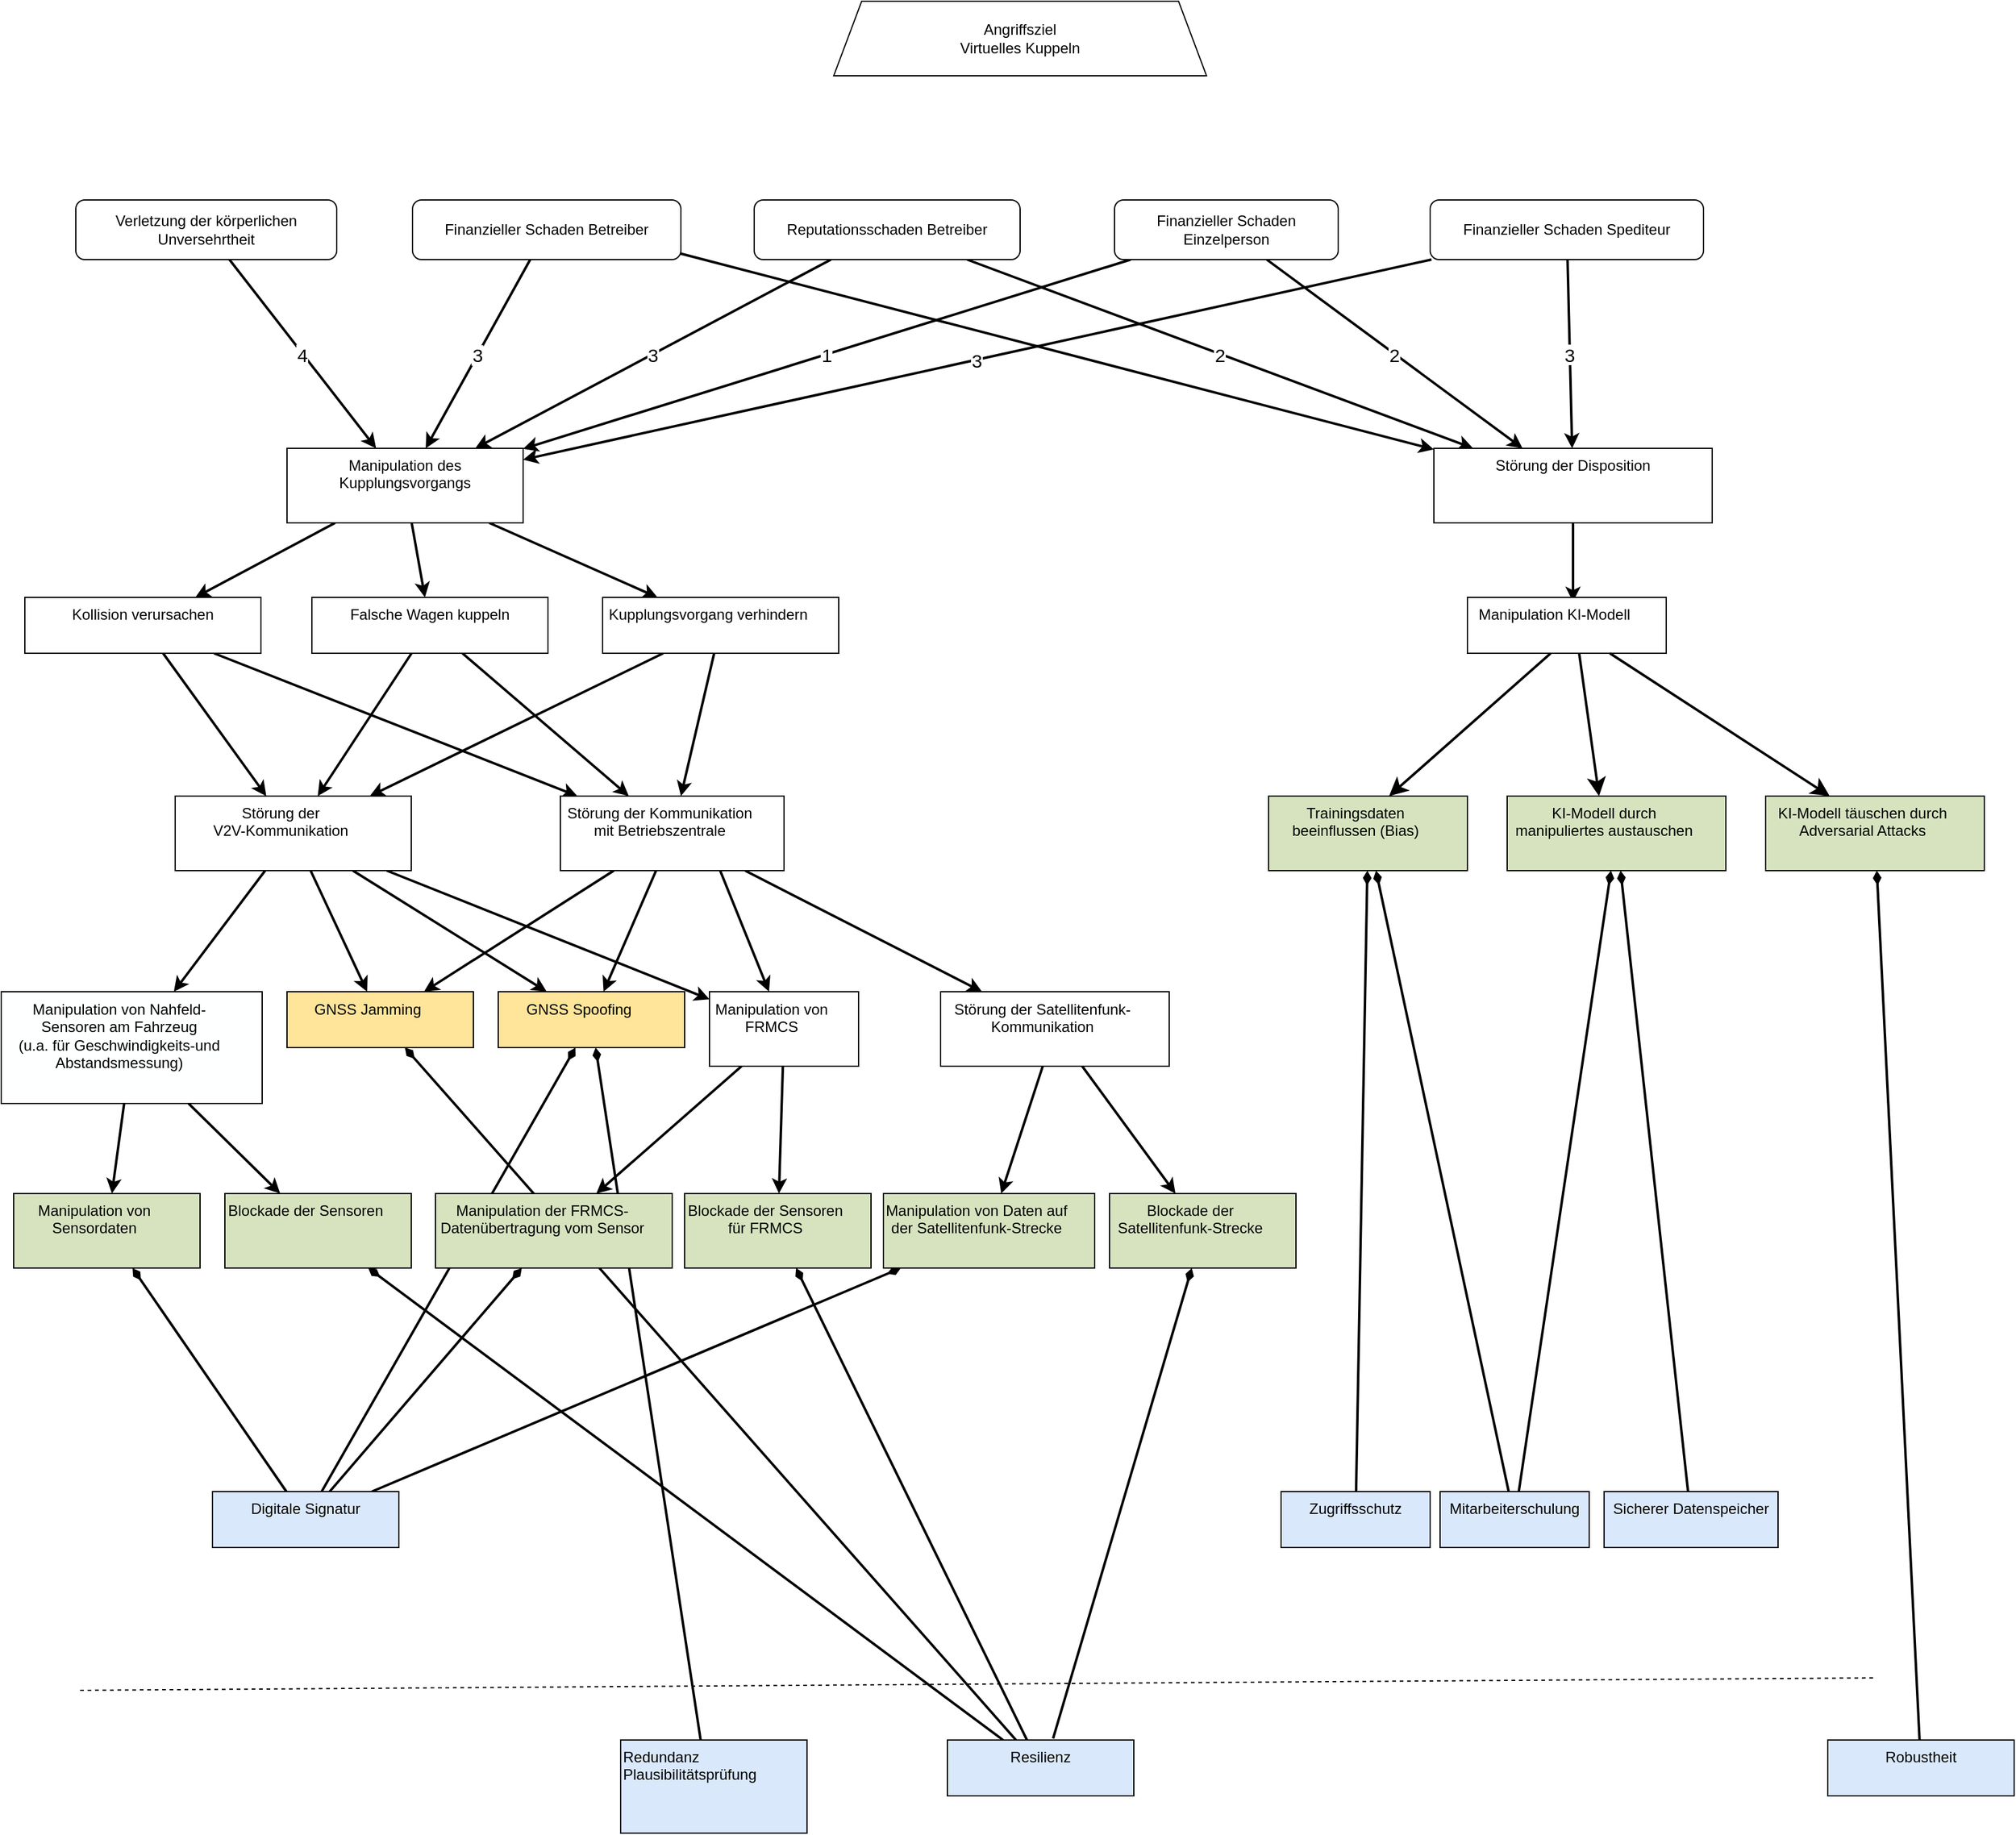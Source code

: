 <mxfile compressed="false" version="19.0.2" type="device">
  <diagram id="3JYoGdtrrTr_k_rTBy8f" name="Seite-1">
    <mxGraphModel dx="534" dy="1503" grid="1" gridSize="10" guides="1" tooltips="1" connect="1" arrows="1" fold="1" page="1" pageScale="1" pageWidth="827" pageHeight="1169" math="0" shadow="0">
      <root>
        <object tooltip="" id="0">
          <ag_global_attributes>
            <ag_global_attribute name="Resources" value="" iconName="hammer" min="0" max="5" />
            <ag_global_attribute name="Knowledge" value="" iconName="lightbulb" min="0" max="5" />
            <ag_global_attribute name="Location" value="" iconName="map_pin_ellipse" min="0" max="1" />
            <ag_global_attribute name="Impact" value="" iconName="flame" min="0" max="5" />
          </ag_global_attributes>
          <ag_attributes />
          <ag_computed_attributes />
          <ag_aggregation_functions>
            <ag_aggregation_function name="default" id="6b1d22791hih8" default="activity_w;link" fn="function (collection) { &#xa;    var result = null; &#xa;    if (collection.childAttributes.length == 1) { &#xa;        result = collection.childAttributes[0].attributes;&#xa;        result._marking = collection.childAttributes[0].id;&#xa;    } else { &#xa;        var candidates = []; &#xa;        var worstValue = 0; &#xa;        collection.childAttributes.forEach(function(child) { &#xa;            var value = parseInt(child.computedAttribute); &#xa;            if (value &gt; worstValue) { &#xa;                worstValue = value; &#xa;                candidates = []; &#xa;                candidates.push(child); &#xa;            } else if (value == worstValue) { &#xa;                candidates.push(child); &#xa;            } &#xa;        }); &#xa;        var tiebreaker = function(candidates, name, max) { &#xa;            var min_value = max; &#xa;            candidates.forEach(function(node) { &#xa;                min_value = Math.min(min_value, node.attributes[name]); &#xa;            }); &#xa;            result = []; &#xa;            candidates.forEach(function(node) { &#xa;                if (node.attributes[name] == min_value) { &#xa;                    result.push(node); &#xa;                } &#xa;            }); &#xa;            return result; &#xa;        }; &#xa;        if (candidates.length &gt; 1) { &#xa;            candidates = tiebreaker(candidates, &quot;Resources&quot;, collection.globalAttributes[&quot;Resources&quot;].max); &#xa;            if (candidates.length &gt; 1) { &#xa;                candidates = tiebreaker(candidates, &quot;Knowledge&quot;, collection.globalAttributes[&quot;Knowledge&quot;].max); &#xa;            } &#xa;        } &#xa;        result = candidates[0].attributes;&#xa;        result._marking = candidates[0].id;&#xa;    } &#xa;    return result; &#xa;}" />
            <ag_aggregation_function name="AND" id="gf0d4f199018" default="and" fn="function (collection) { &#xa;    var result = {}; &#xa;    var ids = [];&#xa;    collection.childAttributes.forEach(function(child) { &#xa;    for (var attribute in child.attributes) { &#xa;            if (attribute in result) { &#xa;                result[attribute] += parseInt(child.attributes[attribute]); &#xa;            } else { &#xa;                result[attribute] = parseInt(child.attributes[attribute]); &#xa;            } &#xa;        }&#xa;        ids.push(child.id);&#xa;    }); &#xa;    for (var attribute in result) { &#xa;        if (attribute in collection.globalAttributes) { &#xa;            result[attribute] = Math.min(collection.globalAttributes[attribute].max, result[attribute]); &#xa;        } &#xa;    }&#xa;    result._marking = ids.join(&quot;;&quot;);&#xa;    return result; &#xa;}" />
            <ag_aggregation_function name="Security Control" id="73f575i0ghij5" default="activity_g;activity_y" fn="function (collection) { &#xa;    var result = {}; &#xa;    for (var attribute in collection.localAttributes) { &#xa;        result[attribute] = parseInt(collection.localAttributes[attribute]); &#xa;    } &#xa;    collection.childAttributes.forEach(function(child) { &#xa;        for (var attribute in child.attributes) { &#xa;            if (attribute in collection.globalAttributes) { &#xa;                if (attribute in result) { &#xa;                    result[attribute] += parseInt(child.attributes[attribute]); &#xa;                } &#xa;            } &#xa;        } &#xa;    }); &#xa;    for (var attribute in result) { &#xa;        if (attribute in collection.globalAttributes) { &#xa;            result[attribute] = Math.min(collection.globalAttributes[attribute].max, result[attribute]); &#xa;        } &#xa;    } &#xa;    return result; &#xa;}" />
            <ag_aggregation_function name="Risk" id="egf49jfgj408" default="consequence" fn="function (collection) {  &#xa;    var maxRisk = &quot;L&quot;; &#xa;    var matrix = [ &#xa;        [&quot;L&quot;, &quot;L&quot;, &quot;L&quot;, &quot;L&quot;, &quot;L&quot;], &#xa;        [&quot;L&quot;, &quot;L&quot;, &quot;M&quot;, &quot;M&quot;, &quot;M&quot;], &#xa;        [&quot;L&quot;, &quot;M&quot;, &quot;M&quot;, &quot;S&quot;, &quot;S&quot;], &#xa;        [&quot;L&quot;, &quot;M&quot;, &quot;S&quot;, &quot;V&quot;, &quot;V&quot;], &#xa;        [&quot;L&quot;, &quot;M&quot;, &quot;S&quot;, &quot;V&quot;, &quot;V&quot;], &#xa;    ];&#xa;    var updatedImpacts = [];&#xa;    var ids = [];&#xa; &#xa;    var compareRisk = function(risk1, risk2) { &#xa;        /*&#xa;        * Returns:&#xa;        *  - Null: if one of the parameters is not a character representing a risk&#xa;        *  - Negativ integer: if risk1 &lt; risk2&#xa;        *  - Zero: if risks are equal&#xa;        *  - Positive integer: if risk1 &gt; risk2&#xa;        */&#xa;        var values = [&quot;L&quot;, &quot;M&quot;, &quot;S&quot;, &quot;V&quot;]; &#xa;        var index_risk1 = values.indexOf(risk1); &#xa;        var index_risk2 = values.indexOf(risk2); &#xa; &#xa;        if (index_risk1 == -1 || index_risk2 == -1) { &#xa;            return null; &#xa;        } &#xa;        return index_risk1 - index_risk2; &#xa; &#xa;    } &#xa;     &#xa;    collection.childAttributes.forEach(function(child) {  &#xa;        var impact = 1;  &#xa;        if (child.edgeWeight !== null) {  &#xa;            impact = parseInt(child.edgeWeight);  &#xa;        }&#xa;        var _impact = parseInt(child.attributes._impact) || 0;&#xa;        impact = Math.max(impact - _impact, 1);&#xa;        updatedImpacts.push(child.id + &#39;:&#39; + impact);&#xa;        var af = parseInt(child.computedAttribute) || parseInt(child.attributes._af);&#xa;        risk = matrix[af - 1][impact - 1];&#xa;        result = compareRisk(risk, maxRisk);&#xa;        if (result &gt; 0) { &#xa;            maxRisk = risk;&#xa;            ids = [child.id];&#xa;        } else if (result == 0){&#xa;            ids.push(child.id);&#xa;        }&#xa;    });  &#xa;  &#xa;    var result = {&#39;_risk&#39;: maxRisk, &quot;_marking&quot;: ids.join(&quot;;&quot;)};&#xa;    if (updatedImpacts.length &gt; 0) {&#xa;        result._weight = updatedImpacts.join(&#39;;&#39;);&#xa;    }&#xa;    return result;&#xa;}" />
            <ag_aggregation_function name="Impact" id="397423adceb0f" default="" fn="function(collection) {&#xa;    var impact = 0;&#xa;    var result = {}&#xa;    &#xa;    collection.childAttributes.forEach(function(child) {&#xa;        if (&quot;Impact&quot; in child.attributes) {&#xa;            impact += parseInt(child.attributes[&quot;Impact&quot;]);&#xa;        } else if (&quot;Resources&quot; in child.attributes &amp;&amp; &quot;Knowledge&quot; in child.attributes &amp;&amp; &quot;Location&quot; in child.attributes) {&#xa;            result._af = child.computedAttribute&#xa;            result._marking = child.id;&#xa;        }&#xa;    });&#xa;    result._impact = Math.min(impact, collection.globalAttributes[&quot;Impact&quot;].max);&#xa;    &#xa;    return result;&#xa;}" />
          </ag_aggregation_functions>
          <ag_computed_attributes_functions>
            <ag_computed_attributes_function name="default" id="dbg60ff69g9a" default="activity_w;activity_g;activity_y" fn="function (collection) { &#xa;    var colorMatrix = {&#xa;        5: {&quot;fillColor&quot;: &quot;#cc0000&quot;, &quot;fontColor&quot;: &quot;#ffffff&quot;},&#xa;        4: {&quot;fillColor&quot;: &quot;#ff4000&quot;, &quot;fontColor&quot;: &quot;#ffffff&quot;},&#xa;        3: {&quot;fillColor&quot;: &quot;#ffdd00&quot;, &quot;fontColor&quot;: &quot;#000000&quot;},&#xa;        2: {&quot;fillColor&quot;: &quot;#d4ff00&quot;, &quot;fontColor&quot;: &quot;#000000&quot;},&#xa;        1: {&quot;fillColor&quot;: &quot;#40ff00&quot;, &quot;fontColor&quot;: &quot;#000000&quot;}&#xa;    }&#xa;    var matrix = [ &#xa;        [5, 5, 4, 3, 2], &#xa;        [5, 4, 4, 3, 2], &#xa;        [5, 4, 4, 3, 2], &#xa;        [4, 3, 3, 2, 1], &#xa;        [3, 2, 2, 1, 1], &#xa;    ];&#xa;    var result = {};&#xa;    &#xa;    if (&quot;Knowledge&quot; in collection.cellAttributes &amp;&amp; &quot;Resources&quot; in collection.cellAttributes) {&#xa;        var knowledgeIndex = parseInt(collection.cellAttributes[&quot;Knowledge&quot;]) - 1; &#xa;        var resourcesIndex = parseInt(collection.cellAttributes[&quot;Resources&quot;]) - 1;&#xa;        &#xa;        var value = Math.min(5, &#xa;            Math.max(collection.globalAttributes[&quot;Location&quot;].max, &#xa;                Math.max( matrix[knowledgeIndex][resourcesIndex] - parseInt(collection.cellAttributes[&quot;Location&quot;])) &#xa;            ));&#xa;        result = colorMatrix[value] || result;&#xa;        result[&quot;value&quot;] = value;&#xa;    }&#xa;    &#xa;    return result;&#xa;}" />
            <ag_computed_attributes_function name="Risk" id="6c831697g9i0a" default="" fn="function(collection){&#xa;    var riskMatrix = {&#xa;        &quot;V&quot;: {&quot;fillColor&quot;: &quot;#cc0000&quot;, &quot;fontColor&quot;: &quot;#ffffff&quot;},&#xa;        &quot;S&quot;: {&quot;fillColor&quot;: &quot;#ff4000&quot;, &quot;fontColor&quot;: &quot;#ffffff&quot;},&#xa;        &quot;M&quot;: {&quot;fillColor&quot;: &quot;#ffdd00&quot;, &quot;fontColor&quot;: &quot;#000000&quot;},&#xa;        &quot;L&quot;: {&quot;fillColor&quot;: &quot;#40ff00&quot;, &quot;fontColor&quot;: &quot;#000000&quot;},&#xa;    };&#xa;    var result = {};&#xa;    &#xa;    if (&quot;_risk&quot; in collection.cellAttributes) {&#xa;        var risk = collection.cellAttributes[&quot;_risk&quot;];&#xa;        result = riskMatrix[risk] || result;&#xa;        result[&quot;value&quot;] = risk;&#xa;    }&#xa;    &#xa;    return result; &#xa;}" />
          </ag_computed_attributes_functions>
          <mxCell />
        </object>
        <object id="1">
          <ag_attributes />
          <ag_computed_attributes />
          <mxCell parent="0" />
        </object>
        <object label="4" id="gelsJy1FC7jT9V0dLvln-7">
          <ag_attributes />
          <ag_computed_attributes />
          <mxCell style="edgeStyle=none;rounded=0;orthogonalLoop=1;jettySize=auto;strokeWidth=2;fontSize=15;strokeColor=#000000;" parent="1" source="OAmn44D_aTPMQiEo6VfF-5" target="hdt4IQsXS3oJ78gfDTbH-4" edge="1">
            <mxGeometry relative="1" as="geometry" />
          </mxCell>
        </object>
        <object label="Verletzung der körperlichen Unversehrtheit" id="OAmn44D_aTPMQiEo6VfF-5">
          <ag_attributes _risk="L" _marking="hdt4IQsXS3oJ78gfDTbH-4" _weight="hdt4IQsXS3oJ78gfDTbH-4:4" />
          <ag_computed_attributes fillColor="#40ff00" fontColor="#000000" value="L" />
          <ag_computed_attributes_function_reference ag_computed_attributes_function_reference="6c831697g9i0a" />
          <ag_aggregation_function_reference ag_aggregation_function_reference="egf49jfgj408" />
          <mxCell style="verticalAlign=middle;align=center;fillColor=#FFFFFF;gradientColor=none;labelBackgroundColor=none;rounded=1;whiteSpace=wrap;shape=attackgraphs.node;" parent="1" vertex="1">
            <mxGeometry x="1720" y="200" width="210" height="48" as="geometry" />
          </mxCell>
        </object>
        <object id="hdt4IQsXS3oJ78gfDTbH-2">
          <ag_attributes />
          <ag_computed_attributes />
          <mxCell style="edgeStyle=none;rounded=0;orthogonalLoop=1;jettySize=auto;exitX=0.978;exitY=0.875;exitDx=0;exitDy=0;exitPerimeter=0;strokeWidth=2;fontSize=15;strokeColor=#000000;" parent="1" source="xDQsxE1bBDC2iOrJ7-Tl-1" target="xDQsxE1bBDC2iOrJ7-Tl-8" edge="1">
            <mxGeometry relative="1" as="geometry" />
          </mxCell>
        </object>
        <object label="3" id="gelsJy1FC7jT9V0dLvln-5">
          <ag_attributes />
          <ag_computed_attributes />
          <mxCell style="edgeStyle=none;rounded=0;orthogonalLoop=1;jettySize=auto;strokeWidth=2;fontSize=15;strokeColor=#000000;" parent="1" source="xDQsxE1bBDC2iOrJ7-Tl-1" target="hdt4IQsXS3oJ78gfDTbH-4" edge="1">
            <mxGeometry relative="1" as="geometry">
              <mxPoint x="2012" y="475" as="targetPoint" />
            </mxGeometry>
          </mxCell>
        </object>
        <object label="Finanzieller Schaden Betreiber" id="xDQsxE1bBDC2iOrJ7-Tl-1">
          <ag_attributes _risk="L" _marking="hdt4IQsXS3oJ78gfDTbH-4" _weight="xDQsxE1bBDC2iOrJ7-Tl-8:NaN;hdt4IQsXS3oJ78gfDTbH-4:3" />
          <ag_computed_attributes fillColor="#40ff00" fontColor="#000000" value="L" />
          <ag_computed_attributes_function_reference ag_computed_attributes_function_reference="6c831697g9i0a" />
          <ag_aggregation_function_reference ag_aggregation_function_reference="egf49jfgj408" />
          <mxCell style="verticalAlign=middle;align=center;fillColor=#FFFFFF;gradientColor=none;labelBackgroundColor=none;rounded=1;whiteSpace=wrap;shape=attackgraphs.node;" parent="1" vertex="1">
            <mxGeometry x="1991" y="200" width="216" height="48" as="geometry" />
          </mxCell>
        </object>
        <object label="2" id="hdt4IQsXS3oJ78gfDTbH-1">
          <ag_attributes />
          <ag_computed_attributes />
          <mxCell style="rounded=0;orthogonalLoop=1;jettySize=auto;strokeWidth=2;fontSize=15;strokeColor=#000000;" parent="1" source="xDQsxE1bBDC2iOrJ7-Tl-2" target="xDQsxE1bBDC2iOrJ7-Tl-8" edge="1">
            <mxGeometry relative="1" as="geometry">
              <mxPoint x="2250" y="430" as="targetPoint" />
            </mxGeometry>
          </mxCell>
        </object>
        <object label="3" id="gelsJy1FC7jT9V0dLvln-6">
          <ag_attributes />
          <ag_computed_attributes />
          <mxCell style="edgeStyle=none;rounded=0;orthogonalLoop=1;jettySize=auto;strokeWidth=2;fontSize=15;strokeColor=#000000;" parent="1" source="xDQsxE1bBDC2iOrJ7-Tl-2" target="hdt4IQsXS3oJ78gfDTbH-4" edge="1">
            <mxGeometry relative="1" as="geometry" />
          </mxCell>
        </object>
        <object label="Reputationsschaden Betreiber" id="xDQsxE1bBDC2iOrJ7-Tl-2">
          <ag_attributes _risk="L" _marking="xDQsxE1bBDC2iOrJ7-Tl-8;hdt4IQsXS3oJ78gfDTbH-4" _weight="xDQsxE1bBDC2iOrJ7-Tl-8:2;hdt4IQsXS3oJ78gfDTbH-4:3" />
          <ag_computed_attributes fillColor="#40ff00" fontColor="#000000" value="L" />
          <ag_computed_attributes_function_reference ag_computed_attributes_function_reference="6c831697g9i0a" />
          <ag_aggregation_function_reference ag_aggregation_function_reference="egf49jfgj408" />
          <mxCell style="verticalAlign=middle;align=center;fillColor=#FFFFFF;gradientColor=none;labelBackgroundColor=none;rounded=1;whiteSpace=wrap;shape=attackgraphs.node;" parent="1" vertex="1">
            <mxGeometry x="2266" y="200" width="214" height="48" as="geometry" />
          </mxCell>
        </object>
        <object label="2" id="xDQsxE1bBDC2iOrJ7-Tl-7">
          <ag_attributes />
          <ag_computed_attributes />
          <mxCell style="rounded=0;orthogonalLoop=1;jettySize=auto;strokeWidth=2;fontSize=15;strokeColor=#000000;" parent="1" source="xDQsxE1bBDC2iOrJ7-Tl-3" target="xDQsxE1bBDC2iOrJ7-Tl-8" edge="1">
            <mxGeometry relative="1" as="geometry">
              <mxPoint x="2620" y="485.024" as="targetPoint" />
            </mxGeometry>
          </mxCell>
        </object>
        <object label="1" id="gelsJy1FC7jT9V0dLvln-21">
          <ag_attributes />
          <ag_computed_attributes />
          <mxCell style="edgeStyle=none;rounded=0;orthogonalLoop=1;jettySize=auto;strokeWidth=2;fontSize=15;strokeColor=#000000;" parent="1" source="xDQsxE1bBDC2iOrJ7-Tl-3" target="hdt4IQsXS3oJ78gfDTbH-4" edge="1">
            <mxGeometry relative="1" as="geometry" />
          </mxCell>
        </object>
        <object label="Finanzieller Schaden Einzelperson" id="xDQsxE1bBDC2iOrJ7-Tl-3">
          <ag_attributes _risk="L" _marking="xDQsxE1bBDC2iOrJ7-Tl-8;hdt4IQsXS3oJ78gfDTbH-4" _weight="xDQsxE1bBDC2iOrJ7-Tl-8:2;hdt4IQsXS3oJ78gfDTbH-4:1" />
          <ag_computed_attributes fillColor="#40ff00" fontColor="#000000" value="L" />
          <ag_computed_attributes_function_reference ag_computed_attributes_function_reference="6c831697g9i0a" />
          <ag_aggregation_function_reference ag_aggregation_function_reference="egf49jfgj408" />
          <mxCell style="verticalAlign=middle;align=center;fillColor=#FFFFFF;gradientColor=none;labelBackgroundColor=none;rounded=1;whiteSpace=wrap;shape=attackgraphs.node;" parent="1" vertex="1">
            <mxGeometry x="2556" y="200" width="180" height="48" as="geometry" />
          </mxCell>
        </object>
        <object label="3" id="xDQsxE1bBDC2iOrJ7-Tl-9">
          <ag_attributes />
          <ag_computed_attributes />
          <mxCell style="edgeStyle=none;rounded=0;orthogonalLoop=1;jettySize=auto;strokeWidth=2;fontSize=15;strokeColor=#000000;" parent="1" source="xDQsxE1bBDC2iOrJ7-Tl-4" target="xDQsxE1bBDC2iOrJ7-Tl-8" edge="1">
            <mxGeometry relative="1" as="geometry" />
          </mxCell>
        </object>
        <object label="3" id="gelsJy1FC7jT9V0dLvln-22">
          <ag_attributes />
          <ag_computed_attributes />
          <mxCell style="edgeStyle=none;rounded=0;orthogonalLoop=1;jettySize=auto;strokeWidth=2;fontSize=15;strokeColor=#000000;" parent="1" source="xDQsxE1bBDC2iOrJ7-Tl-4" target="hdt4IQsXS3oJ78gfDTbH-4" edge="1">
            <mxGeometry relative="1" as="geometry">
              <mxPoint x="2620" y="410" as="sourcePoint" />
            </mxGeometry>
          </mxCell>
        </object>
        <object label="Finanzieller Schaden Spediteur" id="xDQsxE1bBDC2iOrJ7-Tl-4">
          <ag_attributes _risk="L" _marking="xDQsxE1bBDC2iOrJ7-Tl-8;hdt4IQsXS3oJ78gfDTbH-4" _weight="xDQsxE1bBDC2iOrJ7-Tl-8:3;hdt4IQsXS3oJ78gfDTbH-4:3" />
          <ag_computed_attributes fillColor="#40ff00" fontColor="#000000" value="L" />
          <ag_computed_attributes_function_reference ag_computed_attributes_function_reference="6c831697g9i0a" />
          <ag_aggregation_function_reference ag_aggregation_function_reference="egf49jfgj408" />
          <mxCell style="verticalAlign=middle;align=center;fillColor=#FFFFFF;gradientColor=none;labelBackgroundColor=none;rounded=1;whiteSpace=wrap;shape=attackgraphs.node;" parent="1" vertex="1">
            <mxGeometry x="2810" y="200" width="220" height="48" as="geometry" />
          </mxCell>
        </object>
        <object id="xDQsxE1bBDC2iOrJ7-Tl-23">
          <ag_attributes />
          <ag_computed_attributes />
          <mxCell style="edgeStyle=none;rounded=0;orthogonalLoop=1;jettySize=auto;entryX=0.531;entryY=0.08;entryDx=0;entryDy=0;entryPerimeter=0;strokeWidth=2;strokeColor=#000000;" parent="1" source="xDQsxE1bBDC2iOrJ7-Tl-8" target="xDQsxE1bBDC2iOrJ7-Tl-11" edge="1">
            <mxGeometry relative="1" as="geometry" />
          </mxCell>
        </object>
        <object label="Störung der Disposition" Resources="" Knowledge="" Location="" id="xDQsxE1bBDC2iOrJ7-Tl-8">
          <ag_attributes label="NaN" Resources="5" Knowledge="5" Location="1" _marking="xDQsxE1bBDC2iOrJ7-Tl-11" />
          <ag_computed_attributes fillColor="#40ff00" fontColor="#000000" value="1" />
          <ag_computed_attributes_function_reference ag_computed_attributes_function_reference="dbg60ff69g9a" />
          <ag_aggregation_function_reference ag_aggregation_function_reference="6b1d22791hih8" />
          <mxCell style="verticalAlign=top;align=center;fillColor=#FFFFFF;gradientColor=none;labelBackgroundColor=none;rounded=0;whiteSpace=wrap;shape=attackgraphs.node;" parent="1" vertex="1">
            <mxGeometry x="2813" y="400" width="224" height="60" as="geometry" />
          </mxCell>
        </object>
        <object label="Manipulation KI-Modell" Resources="" Knowledge="" Location="" id="xDQsxE1bBDC2iOrJ7-Tl-11">
          <ag_attributes label="NaN" Resources="5" Knowledge="5" Location="1" _marking="xDQsxE1bBDC2iOrJ7-Tl-14" />
          <ag_computed_attributes fillColor="#40ff00" fontColor="#000000" value="1" />
          <ag_computed_attributes_function_reference ag_computed_attributes_function_reference="dbg60ff69g9a" />
          <ag_aggregation_function_reference ag_aggregation_function_reference="6b1d22791hih8" />
          <mxCell style="verticalAlign=top;align=center;fillColor=#FFFFFF;gradientColor=none;labelBackgroundColor=none;rounded=0;whiteSpace=wrap;shape=attackgraphs.node;spacingRight=20;" parent="1" vertex="1">
            <mxGeometry x="2840" y="520" width="160" height="45" as="geometry" />
          </mxCell>
        </object>
        <object id="nODf0BvvNas_cMpXkSwh-4">
          <ag_attributes />
          <ag_computed_attributes />
          <mxCell style="edgeStyle=none;rounded=0;orthogonalLoop=1;jettySize=auto;html=1;strokeWidth=2;startArrow=diamondThin;startFill=1;endArrow=none;endFill=0;strokeColor=#000000;" parent="1" source="xDQsxE1bBDC2iOrJ7-Tl-13" target="nODf0BvvNas_cMpXkSwh-3" edge="1">
            <mxGeometry relative="1" as="geometry">
              <mxPoint x="2760" y="760" as="sourcePoint" />
            </mxGeometry>
          </mxCell>
        </object>
        <object id="nODf0BvvNas_cMpXkSwh-11">
          <ag_attributes />
          <ag_computed_attributes />
          <mxCell style="edgeStyle=none;rounded=0;orthogonalLoop=1;jettySize=auto;html=1;strokeWidth=2;startArrow=diamondThin;startFill=1;endArrow=none;endFill=0;strokeColor=#000000;" parent="1" source="xDQsxE1bBDC2iOrJ7-Tl-13" target="nODf0BvvNas_cMpXkSwh-10" edge="1">
            <mxGeometry relative="1" as="geometry">
              <mxPoint x="2770" y="760" as="sourcePoint" />
            </mxGeometry>
          </mxCell>
        </object>
        <object label="Trainingsdaten beeinflussen (Bias)" Resources="3" Knowledge="3" Location="0" id="xDQsxE1bBDC2iOrJ7-Tl-13">
          <ag_attributes label="NaN" Resources="5" Knowledge="5" Location="0" />
          <ag_computed_attributes fillColor="#40ff00" fontColor="#000000" value="1" />
          <ag_computed_attributes_function_reference ag_computed_attributes_function_reference="dbg60ff69g9a" />
          <ag_aggregation_function_reference ag_aggregation_function_reference="73f575i0ghij5" />
          <mxCell style="verticalAlign=top;align=center;fillColor=#d7e3bf;gradientColor=none;labelBackgroundColor=none;rounded=0;whiteSpace=wrap;shape=attackgraphs.node;spacingRight=20;" parent="1" vertex="1">
            <mxGeometry x="2680" y="680" width="160" height="60" as="geometry" />
          </mxCell>
        </object>
        <object id="nODf0BvvNas_cMpXkSwh-2">
          <ag_attributes />
          <ag_computed_attributes />
          <mxCell style="rounded=0;orthogonalLoop=1;jettySize=auto;html=1;strokeWidth=2;startArrow=diamondThin;startFill=1;endArrow=none;endFill=0;strokeColor=#000000;" parent="1" source="xDQsxE1bBDC2iOrJ7-Tl-14" target="nODf0BvvNas_cMpXkSwh-1" edge="1">
            <mxGeometry relative="1" as="geometry">
              <mxPoint x="2960" y="770" as="sourcePoint" />
            </mxGeometry>
          </mxCell>
        </object>
        <object id="nODf0BvvNas_cMpXkSwh-12">
          <ag_attributes />
          <ag_computed_attributes />
          <mxCell style="edgeStyle=none;rounded=0;orthogonalLoop=1;jettySize=auto;html=1;strokeWidth=2;startArrow=diamondThin;startFill=1;endArrow=none;endFill=0;strokeColor=#000000;" parent="1" source="xDQsxE1bBDC2iOrJ7-Tl-14" target="nODf0BvvNas_cMpXkSwh-10" edge="1">
            <mxGeometry relative="1" as="geometry">
              <mxPoint x="2940" y="780" as="sourcePoint" />
            </mxGeometry>
          </mxCell>
        </object>
        <object label="KI-Modell durch manipuliertes austauschen" Resources="4" Knowledge="4" Location="0" id="xDQsxE1bBDC2iOrJ7-Tl-14">
          <ag_attributes label="NaN" Resources="5" Knowledge="5" Location="1" />
          <ag_computed_attributes fillColor="#40ff00" fontColor="#000000" value="1" />
          <ag_computed_attributes_function_reference ag_computed_attributes_function_reference="dbg60ff69g9a" />
          <ag_aggregation_function_reference ag_aggregation_function_reference="73f575i0ghij5" />
          <mxCell style="verticalAlign=top;align=center;fillColor=#d7e3bf;gradientColor=none;labelBackgroundColor=none;rounded=0;whiteSpace=wrap;shape=attackgraphs.node;spacingRight=20;" parent="1" vertex="1">
            <mxGeometry x="2872" y="680" width="176" height="60" as="geometry" />
          </mxCell>
        </object>
        <object id="xDQsxE1bBDC2iOrJ7-Tl-15">
          <ag_attributes />
          <ag_computed_attributes />
          <mxCell style="edgeStyle=none;startArrow=none;endArrow=classic;startSize=9;endSize=9;spacingTop=0;spacingBottom=0;spacingLeft=0;spacingRight=0;verticalAlign=middle;labelBackgroundColor=#ffffff;rounded=0;exitX=0.562;exitY=1;exitDx=0;exitDy=0;exitPerimeter=0;entryX=0.42;entryY=0;entryDx=0;entryDy=0;entryPerimeter=0;endFill=1;strokeWidth=2;strokeColor=#000000;" parent="1" source="xDQsxE1bBDC2iOrJ7-Tl-11" target="xDQsxE1bBDC2iOrJ7-Tl-14" edge="1">
            <mxGeometry relative="1" as="geometry">
              <mxPoint x="-1" y="-1" as="offset" />
              <Array as="points" />
            </mxGeometry>
          </mxCell>
        </object>
        <object id="xDQsxE1bBDC2iOrJ7-Tl-17">
          <ag_attributes />
          <ag_computed_attributes />
          <mxCell style="edgeStyle=none;startArrow=none;endArrow=classic;startSize=9;endSize=9;spacingTop=0;spacingBottom=0;spacingLeft=0;spacingRight=0;verticalAlign=middle;labelBackgroundColor=#ffffff;rounded=0;exitX=0.419;exitY=1;exitDx=0;exitDy=0;exitPerimeter=0;entryX=0.606;entryY=0;entryDx=0;entryDy=0;entryPerimeter=0;endFill=1;strokeWidth=2;strokeColor=#000000;" parent="1" source="xDQsxE1bBDC2iOrJ7-Tl-11" target="xDQsxE1bBDC2iOrJ7-Tl-13" edge="1">
            <mxGeometry relative="1" as="geometry">
              <mxPoint y="-1" as="offset" />
              <Array as="points" />
            </mxGeometry>
          </mxCell>
        </object>
        <object id="irXF4IzDXnvvL76-ZVG3-4">
          <ag_attributes />
          <ag_computed_attributes />
          <mxCell style="edgeStyle=none;rounded=0;orthogonalLoop=1;jettySize=auto;html=1;strokeWidth=2;endArrow=none;startArrow=diamondThin;startFill=1;endFill=0;strokeColor=#000000;" parent="1" source="xDQsxE1bBDC2iOrJ7-Tl-19" target="irXF4IzDXnvvL76-ZVG3-3" edge="1">
            <mxGeometry relative="1" as="geometry">
              <mxPoint x="3168" y="790" as="sourcePoint" />
            </mxGeometry>
          </mxCell>
        </object>
        <object label="KI-Modell täuschen durch Adversarial Attacks" Resources="3" Knowledge="3" Location="0" id="xDQsxE1bBDC2iOrJ7-Tl-19">
          <ag_attributes label="NaN" Resources="5" Knowledge="5" Location="0" />
          <ag_computed_attributes fillColor="#40ff00" fontColor="#000000" value="1" />
          <ag_computed_attributes_function_reference ag_computed_attributes_function_reference="dbg60ff69g9a" />
          <ag_aggregation_function_reference ag_aggregation_function_reference="73f575i0ghij5" />
          <mxCell style="verticalAlign=top;align=center;fillColor=#d7e3bf;gradientColor=none;labelBackgroundColor=none;rounded=0;whiteSpace=wrap;shape=attackgraphs.node;spacingRight=20;" parent="1" vertex="1">
            <mxGeometry x="3080" y="680" width="176" height="60" as="geometry" />
          </mxCell>
        </object>
        <object id="xDQsxE1bBDC2iOrJ7-Tl-20">
          <ag_attributes />
          <ag_computed_attributes />
          <mxCell style="edgeStyle=none;startArrow=none;endArrow=classic;startSize=9;endSize=9;spacingTop=0;spacingBottom=0;spacingLeft=0;spacingRight=0;verticalAlign=middle;labelBackgroundColor=#ffffff;rounded=0;entryX=0.293;entryY=0;entryDx=0;entryDy=0;entryPerimeter=0;endFill=1;strokeWidth=2;strokeColor=#000000;" parent="1" source="xDQsxE1bBDC2iOrJ7-Tl-11" target="xDQsxE1bBDC2iOrJ7-Tl-19" edge="1">
            <mxGeometry relative="1" as="geometry">
              <mxPoint x="-1" y="-1" as="offset" />
              <Array as="points" />
              <mxPoint x="2956" y="620" as="sourcePoint" />
              <mxPoint x="3021" y="704" as="targetPoint" />
            </mxGeometry>
          </mxCell>
        </object>
        <object id="gelsJy1FC7jT9V0dLvln-8">
          <ag_attributes />
          <ag_computed_attributes />
          <mxCell style="edgeStyle=none;rounded=0;orthogonalLoop=1;jettySize=auto;strokeWidth=2;strokeColor=#000000;" parent="1" source="hdt4IQsXS3oJ78gfDTbH-4" target="gelsJy1FC7jT9V0dLvln-11" edge="1">
            <mxGeometry relative="1" as="geometry">
              <mxPoint x="1960" y="580" as="targetPoint" />
            </mxGeometry>
          </mxCell>
        </object>
        <object label="" id="gelsJy1FC7jT9V0dLvln-10">
          <ag_attributes />
          <ag_computed_attributes />
          <mxCell style="edgeStyle=none;rounded=0;orthogonalLoop=1;jettySize=auto;strokeWidth=2;strokeColor=#000000;" parent="1" source="hdt4IQsXS3oJ78gfDTbH-4" target="gelsJy1FC7jT9V0dLvln-9" edge="1">
            <mxGeometry relative="1" as="geometry" />
          </mxCell>
        </object>
        <object id="gelsJy1FC7jT9V0dLvln-20">
          <ag_attributes />
          <ag_computed_attributes />
          <mxCell style="edgeStyle=none;rounded=0;orthogonalLoop=1;jettySize=auto;strokeWidth=2;strokeColor=#000000;" parent="1" source="hdt4IQsXS3oJ78gfDTbH-4" target="gelsJy1FC7jT9V0dLvln-19" edge="1">
            <mxGeometry relative="1" as="geometry" />
          </mxCell>
        </object>
        <object label="Manipulation des Kupplungsvorgangs" Resources="" Knowledge="" Location="" id="hdt4IQsXS3oJ78gfDTbH-4">
          <ag_attributes label="NaN" Resources="4" Knowledge="5" Location="1" _marking="gelsJy1FC7jT9V0dLvln-11" />
          <ag_computed_attributes fillColor="#40ff00" fontColor="#000000" value="1" />
          <ag_computed_attributes_function_reference ag_computed_attributes_function_reference="dbg60ff69g9a" />
          <ag_aggregation_function_reference ag_aggregation_function_reference="6b1d22791hih8" />
          <mxCell style="verticalAlign=top;align=center;fillColor=#FFFFFF;gradientColor=none;labelBackgroundColor=none;rounded=0;whiteSpace=wrap;shape=attackgraphs.node;" parent="1" vertex="1">
            <mxGeometry x="1890" y="400" width="190" height="60" as="geometry" />
          </mxCell>
        </object>
        <object label="" id="gelsJy1FC7jT9V0dLvln-13">
          <ag_attributes />
          <ag_computed_attributes />
          <mxCell style="edgeStyle=none;rounded=0;orthogonalLoop=1;jettySize=auto;strokeWidth=2;strokeColor=#000000;" parent="1" source="gelsJy1FC7jT9V0dLvln-9" target="gelsJy1FC7jT9V0dLvln-12" edge="1">
            <mxGeometry relative="1" as="geometry" />
          </mxCell>
        </object>
        <object id="gelsJy1FC7jT9V0dLvln-23">
          <ag_attributes />
          <ag_computed_attributes />
          <mxCell style="edgeStyle=none;rounded=0;orthogonalLoop=1;jettySize=auto;strokeWidth=2;strokeColor=#000000;" parent="1" source="gelsJy1FC7jT9V0dLvln-9" target="gelsJy1FC7jT9V0dLvln-14" edge="1">
            <mxGeometry relative="1" as="geometry" />
          </mxCell>
        </object>
        <object label="Kollision verursachen" Resources="" Knowledge="" Location="" id="gelsJy1FC7jT9V0dLvln-9">
          <ag_attributes label="NaN" Resources="4" Knowledge="5" Location="1" _marking="gelsJy1FC7jT9V0dLvln-12" />
          <ag_computed_attributes fillColor="#40ff00" fontColor="#000000" value="1" />
          <ag_computed_attributes_function_reference ag_computed_attributes_function_reference="dbg60ff69g9a" />
          <ag_aggregation_function_reference ag_aggregation_function_reference="6b1d22791hih8" />
          <mxCell style="verticalAlign=top;align=center;fillColor=#FFFFFF;gradientColor=none;labelBackgroundColor=none;rounded=0;whiteSpace=wrap;shape=attackgraphs.node;" parent="1" vertex="1">
            <mxGeometry x="1679" y="520" width="190" height="45" as="geometry" />
          </mxCell>
        </object>
        <object label="" id="gelsJy1FC7jT9V0dLvln-15">
          <ag_attributes />
          <ag_computed_attributes />
          <mxCell style="edgeStyle=none;rounded=0;orthogonalLoop=1;jettySize=auto;strokeWidth=2;strokeColor=#000000;" parent="1" source="gelsJy1FC7jT9V0dLvln-11" target="gelsJy1FC7jT9V0dLvln-14" edge="1">
            <mxGeometry relative="1" as="geometry" />
          </mxCell>
        </object>
        <object id="gelsJy1FC7jT9V0dLvln-24">
          <ag_attributes />
          <ag_computed_attributes />
          <mxCell style="edgeStyle=none;rounded=0;orthogonalLoop=1;jettySize=auto;strokeWidth=2;strokeColor=#000000;" parent="1" source="gelsJy1FC7jT9V0dLvln-11" target="gelsJy1FC7jT9V0dLvln-12" edge="1">
            <mxGeometry relative="1" as="geometry" />
          </mxCell>
        </object>
        <object label="Falsche Wagen kuppeln" Resources="" Knowledge="" Location="" id="gelsJy1FC7jT9V0dLvln-11">
          <ag_attributes label="NaN" Resources="4" Knowledge="5" Location="1" _marking="gelsJy1FC7jT9V0dLvln-14" />
          <ag_computed_attributes fillColor="#40ff00" fontColor="#000000" value="1" />
          <ag_computed_attributes_function_reference ag_computed_attributes_function_reference="dbg60ff69g9a" />
          <ag_aggregation_function_reference ag_aggregation_function_reference="6b1d22791hih8" />
          <mxCell style="verticalAlign=top;align=center;fillColor=#FFFFFF;gradientColor=none;labelBackgroundColor=none;rounded=0;whiteSpace=wrap;shape=attackgraphs.node;" parent="1" vertex="1">
            <mxGeometry x="1910" y="520" width="190" height="45" as="geometry" />
          </mxCell>
        </object>
        <object label="" id="gelsJy1FC7jT9V0dLvln-26">
          <ag_attributes />
          <ag_computed_attributes />
          <mxCell style="edgeStyle=none;rounded=0;orthogonalLoop=1;jettySize=auto;strokeWidth=2;strokeColor=#000000;" parent="1" source="gelsJy1FC7jT9V0dLvln-12" target="gelsJy1FC7jT9V0dLvln-25" edge="1">
            <mxGeometry relative="1" as="geometry" />
          </mxCell>
        </object>
        <object label="" id="gelsJy1FC7jT9V0dLvln-40">
          <ag_attributes />
          <ag_computed_attributes />
          <mxCell style="edgeStyle=none;rounded=0;orthogonalLoop=1;jettySize=auto;strokeWidth=2;strokeColor=#000000;" parent="1" source="gelsJy1FC7jT9V0dLvln-12" target="gelsJy1FC7jT9V0dLvln-30" edge="1">
            <mxGeometry relative="1" as="geometry">
              <mxPoint x="1803" y="730" as="sourcePoint" />
            </mxGeometry>
          </mxCell>
        </object>
        <object label="" id="gelsJy1FC7jT9V0dLvln-41">
          <ag_attributes />
          <ag_computed_attributes />
          <mxCell style="edgeStyle=none;rounded=0;orthogonalLoop=1;jettySize=auto;strokeWidth=2;strokeColor=#000000;" parent="1" source="gelsJy1FC7jT9V0dLvln-12" target="gelsJy1FC7jT9V0dLvln-29" edge="1">
            <mxGeometry relative="1" as="geometry">
              <mxPoint x="1810" y="730" as="sourcePoint" />
            </mxGeometry>
          </mxCell>
        </object>
        <object id="gelsJy1FC7jT9V0dLvln-42">
          <ag_attributes />
          <ag_computed_attributes />
          <mxCell style="edgeStyle=none;rounded=0;orthogonalLoop=1;jettySize=auto;strokeWidth=2;strokeColor=#000000;" parent="1" source="gelsJy1FC7jT9V0dLvln-12" target="gelsJy1FC7jT9V0dLvln-34" edge="1">
            <mxGeometry relative="1" as="geometry" />
          </mxCell>
        </object>
        <object label="Störung der&#xa;V2V-Kommunikation" Resources="" Knowledge="" Location="" id="gelsJy1FC7jT9V0dLvln-12">
          <ag_attributes label="NaN" Resources="4" Knowledge="5" Location="1" _marking="gelsJy1FC7jT9V0dLvln-30" />
          <ag_computed_attributes fillColor="#40ff00" fontColor="#000000" value="1" />
          <ag_computed_attributes_function_reference ag_computed_attributes_function_reference="dbg60ff69g9a" />
          <ag_aggregation_function_reference ag_aggregation_function_reference="6b1d22791hih8" />
          <mxCell style="verticalAlign=top;align=center;fillColor=#FFFFFF;gradientColor=none;labelBackgroundColor=none;rounded=0;whiteSpace=wrap;shape=attackgraphs.node;spacingRight=20;" parent="1" vertex="1">
            <mxGeometry x="1800" y="680" width="190" height="60" as="geometry" />
          </mxCell>
        </object>
        <object label="" id="gelsJy1FC7jT9V0dLvln-37">
          <ag_attributes />
          <ag_computed_attributes />
          <mxCell style="edgeStyle=none;rounded=0;orthogonalLoop=1;jettySize=auto;strokeWidth=2;strokeColor=#000000;" parent="1" source="gelsJy1FC7jT9V0dLvln-14" target="gelsJy1FC7jT9V0dLvln-30" edge="1">
            <mxGeometry relative="1" as="geometry" />
          </mxCell>
        </object>
        <object label="" id="gelsJy1FC7jT9V0dLvln-38">
          <ag_attributes />
          <ag_computed_attributes />
          <mxCell style="edgeStyle=none;rounded=0;orthogonalLoop=1;jettySize=auto;strokeWidth=2;strokeColor=#000000;" parent="1" source="gelsJy1FC7jT9V0dLvln-14" target="gelsJy1FC7jT9V0dLvln-29" edge="1">
            <mxGeometry relative="1" as="geometry" />
          </mxCell>
        </object>
        <object id="gelsJy1FC7jT9V0dLvln-39">
          <ag_attributes />
          <ag_computed_attributes />
          <mxCell style="edgeStyle=none;rounded=0;orthogonalLoop=1;jettySize=auto;strokeWidth=2;exitX=0.715;exitY=1.004;exitDx=0;exitDy=0;exitPerimeter=0;strokeColor=#000000;" parent="1" source="gelsJy1FC7jT9V0dLvln-14" target="gelsJy1FC7jT9V0dLvln-34" edge="1">
            <mxGeometry relative="1" as="geometry">
              <mxPoint x="2140" y="730" as="sourcePoint" />
            </mxGeometry>
          </mxCell>
        </object>
        <object label="" id="lRkEwz9IpJYECNAUvwLO-4">
          <ag_attributes />
          <ag_computed_attributes />
          <mxCell style="edgeStyle=none;rounded=0;orthogonalLoop=1;jettySize=auto;strokeWidth=2;strokeColor=#000000;" parent="1" source="gelsJy1FC7jT9V0dLvln-14" target="lRkEwz9IpJYECNAUvwLO-3" edge="1">
            <mxGeometry relative="1" as="geometry" />
          </mxCell>
        </object>
        <object label="Störung der Kommunikation mit Betriebszentrale" Resources="" Knowledge="" Location="" id="gelsJy1FC7jT9V0dLvln-14">
          <ag_attributes label="NaN" Resources="4" Knowledge="5" Location="1" _marking="gelsJy1FC7jT9V0dLvln-30" />
          <ag_computed_attributes fillColor="#40ff00" fontColor="#000000" value="1" />
          <ag_aggregation_function_reference ag_aggregation_function_reference="6b1d22791hih8" />
          <ag_computed_attributes_function_reference ag_computed_attributes_function_reference="dbg60ff69g9a" />
          <mxCell style="verticalAlign=top;align=center;fillColor=#FFFFFF;gradientColor=none;labelBackgroundColor=none;rounded=0;whiteSpace=wrap;shape=attackgraphs.node;spacingRight=20;" parent="1" vertex="1">
            <mxGeometry x="2110" y="680" width="180" height="60" as="geometry" />
          </mxCell>
        </object>
        <object id="gelsJy1FC7jT9V0dLvln-27">
          <ag_attributes />
          <ag_computed_attributes />
          <mxCell style="edgeStyle=none;rounded=0;orthogonalLoop=1;jettySize=auto;strokeWidth=2;strokeColor=#000000;" parent="1" source="gelsJy1FC7jT9V0dLvln-19" target="gelsJy1FC7jT9V0dLvln-14" edge="1">
            <mxGeometry relative="1" as="geometry" />
          </mxCell>
        </object>
        <object id="gelsJy1FC7jT9V0dLvln-28">
          <ag_attributes />
          <ag_computed_attributes />
          <mxCell style="edgeStyle=none;rounded=0;orthogonalLoop=1;jettySize=auto;strokeWidth=2;strokeColor=#000000;" parent="1" source="gelsJy1FC7jT9V0dLvln-19" target="gelsJy1FC7jT9V0dLvln-12" edge="1">
            <mxGeometry relative="1" as="geometry" />
          </mxCell>
        </object>
        <object label="Kupplungsvorgang verhindern" Resources="" Knowledge="" Location="" id="gelsJy1FC7jT9V0dLvln-19">
          <ag_attributes label="NaN" Resources="4" Knowledge="5" Location="1" _marking="gelsJy1FC7jT9V0dLvln-14" />
          <ag_computed_attributes fillColor="#40ff00" fontColor="#000000" value="1" />
          <ag_computed_attributes_function_reference ag_computed_attributes_function_reference="dbg60ff69g9a" />
          <ag_aggregation_function_reference ag_aggregation_function_reference="6b1d22791hih8" />
          <mxCell style="verticalAlign=top;align=center;fillColor=#FFFFFF;gradientColor=none;labelBackgroundColor=none;rounded=0;whiteSpace=wrap;shape=attackgraphs.node;spacingRight=20;" parent="1" vertex="1">
            <mxGeometry x="2144" y="520" width="190" height="45" as="geometry" />
          </mxCell>
        </object>
        <object label="" id="IBvMRfuUM5995bRKBc_v-4">
          <ag_attributes />
          <ag_computed_attributes />
          <mxCell style="rounded=0;orthogonalLoop=1;jettySize=auto;strokeWidth=2;strokeColor=#000000;" parent="1" source="gelsJy1FC7jT9V0dLvln-25" target="IBvMRfuUM5995bRKBc_v-1" edge="1">
            <mxGeometry relative="1" as="geometry">
              <mxPoint x="1810" y="967.5" as="sourcePoint" />
            </mxGeometry>
          </mxCell>
        </object>
        <object label="" id="IBvMRfuUM5995bRKBc_v-5">
          <ag_attributes />
          <ag_computed_attributes />
          <mxCell style="rounded=0;orthogonalLoop=1;jettySize=auto;strokeWidth=2;strokeColor=#000000;" parent="1" source="gelsJy1FC7jT9V0dLvln-25" target="IBvMRfuUM5995bRKBc_v-2" edge="1">
            <mxGeometry relative="1" as="geometry">
              <mxPoint x="1799" y="937.5" as="sourcePoint" />
            </mxGeometry>
          </mxCell>
        </object>
        <object label="Manipulation von Nahfeld-Sensoren am Fahrzeug&#xa;(u.a. für Geschwindigkeits-und Abstandsmessung)" Resources="" Knowledge="" Location="" id="gelsJy1FC7jT9V0dLvln-25">
          <ag_attributes label="NaN" Resources="5" Knowledge="5" Location="1" _marking="IBvMRfuUM5995bRKBc_v-1" />
          <ag_computed_attributes fillColor="#40ff00" fontColor="#000000" value="1" />
          <ag_computed_attributes_function_reference ag_computed_attributes_function_reference="dbg60ff69g9a" />
          <ag_aggregation_function_reference ag_aggregation_function_reference="6b1d22791hih8" />
          <mxCell style="verticalAlign=top;align=center;gradientColor=none;labelBackgroundColor=none;rounded=0;whiteSpace=wrap;fillColor=#FEFFFF;shape=attackgraphs.node;spacingRight=20;" parent="1" vertex="1">
            <mxGeometry x="1660" y="837.5" width="210" height="90" as="geometry" />
          </mxCell>
        </object>
        <object id="nODf0BvvNas_cMpXkSwh-8">
          <ag_attributes />
          <ag_computed_attributes />
          <mxCell style="edgeStyle=none;rounded=0;orthogonalLoop=1;jettySize=auto;html=1;strokeWidth=2;entryX=0.43;entryY=0.011;entryDx=0;entryDy=0;entryPerimeter=0;startArrow=diamondThin;startFill=1;endArrow=none;endFill=0;strokeColor=#000000;" parent="1" source="gelsJy1FC7jT9V0dLvln-29" target="nODf0BvvNas_cMpXkSwh-7" edge="1">
            <mxGeometry relative="1" as="geometry" />
          </mxCell>
        </object>
        <object id="irXF4IzDXnvvL76-ZVG3-2">
          <ag_attributes />
          <ag_computed_attributes />
          <mxCell style="rounded=0;orthogonalLoop=1;jettySize=auto;html=1;strokeWidth=2;endArrow=none;startArrow=diamondThin;startFill=1;endFill=0;strokeColor=#000000;" parent="1" source="gelsJy1FC7jT9V0dLvln-29" target="6hp50-JcfuK260BpjXx2-1" edge="1">
            <mxGeometry relative="1" as="geometry" />
          </mxCell>
        </object>
        <object label="GNSS Spoofing" Resources="3" Knowledge="3" Location="1" id="gelsJy1FC7jT9V0dLvln-29">
          <ag_attributes label="NaN" Resources="5" Knowledge="5" Location="1" />
          <ag_computed_attributes fillColor="#40ff00" fontColor="#000000" value="1" />
          <ag_computed_attributes_function_reference ag_computed_attributes_function_reference="dbg60ff69g9a" />
          <ag_aggregation_function_reference ag_aggregation_function_reference="73f575i0ghij5" />
          <mxCell style="verticalAlign=top;align=center;fillColor=#fee599;gradientColor=none;labelBackgroundColor=none;rounded=0;whiteSpace=wrap;shape=attackgraphs.node;spacingRight=20;" parent="1" vertex="1">
            <mxGeometry x="2060" y="837.5" width="150" height="45" as="geometry" />
          </mxCell>
        </object>
        <object id="nODf0BvvNas_cMpXkSwh-6">
          <ag_attributes />
          <ag_computed_attributes />
          <mxCell style="edgeStyle=none;rounded=0;orthogonalLoop=1;jettySize=auto;html=1;strokeWidth=2;startArrow=diamondThin;startFill=1;endArrow=none;endFill=0;strokeColor=#000000;" parent="1" source="gelsJy1FC7jT9V0dLvln-30" target="weMtszVM2RxzACoRKmSw-8" edge="1">
            <mxGeometry relative="1" as="geometry" />
          </mxCell>
        </object>
        <object label="GNSS Jamming" Resources="2" Knowledge="2" Location="1" id="gelsJy1FC7jT9V0dLvln-30">
          <ag_attributes label="NaN" Resources="4" Knowledge="5" Location="1" />
          <ag_computed_attributes fillColor="#40ff00" fontColor="#000000" value="1" />
          <ag_computed_attributes_function_reference ag_computed_attributes_function_reference="dbg60ff69g9a" />
          <ag_aggregation_function_reference ag_aggregation_function_reference="73f575i0ghij5" />
          <mxCell style="verticalAlign=top;align=center;fillColor=#fee599;gradientColor=none;labelBackgroundColor=none;rounded=0;whiteSpace=wrap;shape=attackgraphs.node;spacingRight=20;" parent="1" vertex="1">
            <mxGeometry x="1890" y="837.5" width="150" height="45" as="geometry" />
          </mxCell>
        </object>
        <object label="" id="gelsJy1FC7jT9V0dLvln-32">
          <ag_attributes />
          <ag_computed_attributes />
          <mxCell style="edgeStyle=none;rounded=0;orthogonalLoop=1;jettySize=auto;strokeWidth=2;strokeColor=#000000;" parent="1" source="gelsJy1FC7jT9V0dLvln-34" target="gelsJy1FC7jT9V0dLvln-35" edge="1">
            <mxGeometry relative="1" as="geometry" />
          </mxCell>
        </object>
        <object label="" id="gelsJy1FC7jT9V0dLvln-33">
          <ag_attributes />
          <ag_computed_attributes />
          <mxCell style="edgeStyle=none;rounded=0;orthogonalLoop=1;jettySize=auto;strokeWidth=2;strokeColor=#000000;" parent="1" source="gelsJy1FC7jT9V0dLvln-34" target="gelsJy1FC7jT9V0dLvln-36" edge="1">
            <mxGeometry relative="1" as="geometry" />
          </mxCell>
        </object>
        <object label="Manipulation von FRMCS" Resources="" Knowledge="" Location="" id="gelsJy1FC7jT9V0dLvln-34">
          <ag_attributes label="NaN" Resources="5" Knowledge="5" Location="1" _marking="gelsJy1FC7jT9V0dLvln-35" />
          <ag_computed_attributes fillColor="#40ff00" fontColor="#000000" value="1" />
          <ag_computed_attributes_function_reference ag_computed_attributes_function_reference="dbg60ff69g9a" />
          <ag_aggregation_function_reference ag_aggregation_function_reference="6b1d22791hih8" />
          <mxCell style="verticalAlign=top;align=center;gradientColor=none;labelBackgroundColor=none;rounded=0;whiteSpace=wrap;fillColor=#FFFFFF;shape=attackgraphs.node;spacingRight=20;" parent="1" vertex="1">
            <mxGeometry x="2230" y="837.5" width="120" height="60" as="geometry" />
          </mxCell>
        </object>
        <object id="nODf0BvvNas_cMpXkSwh-9">
          <ag_attributes />
          <ag_computed_attributes />
          <mxCell style="edgeStyle=none;rounded=0;orthogonalLoop=1;jettySize=auto;html=1;strokeWidth=2;startArrow=diamondThin;startFill=1;endArrow=none;endFill=0;strokeColor=#000000;" parent="1" source="gelsJy1FC7jT9V0dLvln-35" target="weMtszVM2RxzACoRKmSw-8" edge="1">
            <mxGeometry relative="1" as="geometry" />
          </mxCell>
        </object>
        <object label="Blockade der Sensoren für FRMCS" Resources="3" Knowledge="4" Location="1" id="gelsJy1FC7jT9V0dLvln-35">
          <ag_attributes label="NaN" Resources="5" Knowledge="5" Location="1" />
          <ag_computed_attributes fillColor="#40ff00" fontColor="#000000" value="1" />
          <ag_computed_attributes_function_reference ag_computed_attributes_function_reference="dbg60ff69g9a" />
          <ag_aggregation_function_reference ag_aggregation_function_reference="73f575i0ghij5" />
          <mxCell style="verticalAlign=top;align=center;gradientColor=none;labelBackgroundColor=none;rounded=0;whiteSpace=wrap;fillColor=#D7E3BF;shape=attackgraphs.node;spacingRight=20;" parent="1" vertex="1">
            <mxGeometry x="2210" y="1000" width="150" height="60" as="geometry" />
          </mxCell>
        </object>
        <object id="weMtszVM2RxzACoRKmSw-7">
          <ag_attributes />
          <ag_computed_attributes />
          <mxCell style="edgeStyle=none;rounded=0;orthogonalLoop=1;jettySize=auto;html=1;strokeWidth=2;startArrow=diamondThin;startFill=1;endArrow=none;endFill=0;strokeColor=#000000;" parent="1" source="gelsJy1FC7jT9V0dLvln-36" target="6hp50-JcfuK260BpjXx2-1" edge="1">
            <mxGeometry relative="1" as="geometry" />
          </mxCell>
        </object>
        <object label="Manipulation der FRMCS-Datenübertragung vom Sensor" Resources="3" Knowledge="4" Location="0" id="gelsJy1FC7jT9V0dLvln-36">
          <ag_attributes label="NaN" Resources="5" Knowledge="5" Location="1" />
          <ag_computed_attributes fillColor="#40ff00" fontColor="#000000" value="1" />
          <ag_computed_attributes_function_reference ag_computed_attributes_function_reference="dbg60ff69g9a" />
          <ag_aggregation_function_reference ag_aggregation_function_reference="73f575i0ghij5" />
          <mxCell style="verticalAlign=top;align=center;gradientColor=none;labelBackgroundColor=none;rounded=0;whiteSpace=wrap;fillColor=#D7E3BF;shape=attackgraphs.node;spacingRight=20;" parent="1" vertex="1">
            <mxGeometry x="2009.5" y="1000" width="190.5" height="60" as="geometry" />
          </mxCell>
        </object>
        <object id="weMtszVM2RxzACoRKmSw-5">
          <ag_attributes />
          <ag_computed_attributes />
          <mxCell style="edgeStyle=none;rounded=0;orthogonalLoop=1;jettySize=auto;html=1;strokeWidth=2;startArrow=diamondThin;startFill=1;endArrow=none;endFill=0;strokeColor=#000000;" parent="1" source="IBvMRfuUM5995bRKBc_v-1" target="6hp50-JcfuK260BpjXx2-1" edge="1">
            <mxGeometry relative="1" as="geometry" />
          </mxCell>
        </object>
        <object label="Manipulation von Sensordaten" Resources="3" Knowledge="4" Location="0" id="IBvMRfuUM5995bRKBc_v-1">
          <ag_computed_attributes_function_reference ag_computed_attributes_function_reference="dbg60ff69g9a" />
          <ag_attributes label="NaN" Resources="5" Knowledge="5" Location="1" />
          <ag_computed_attributes fillColor="#40ff00" fontColor="#000000" value="1" />
          <ag_aggregation_function_reference ag_aggregation_function_reference="73f575i0ghij5" />
          <mxCell style="verticalAlign=top;align=center;gradientColor=none;labelBackgroundColor=none;rounded=0;whiteSpace=wrap;fillColor=#D7E3BF;shape=attackgraphs.node;spacingRight=20;" parent="1" vertex="1">
            <mxGeometry x="1670" y="1000" width="150" height="60" as="geometry" />
          </mxCell>
        </object>
        <object id="weMtszVM2RxzACoRKmSw-12">
          <ag_attributes />
          <ag_computed_attributes />
          <mxCell style="edgeStyle=none;rounded=0;orthogonalLoop=1;jettySize=auto;html=1;strokeWidth=2;startArrow=diamondThin;startFill=1;endArrow=none;endFill=0;strokeColor=#000000;" parent="1" source="IBvMRfuUM5995bRKBc_v-2" target="weMtszVM2RxzACoRKmSw-8" edge="1">
            <mxGeometry relative="1" as="geometry" />
          </mxCell>
        </object>
        <object label="Blockade der Sensoren" Resources="3" Knowledge="4" Location="1" id="IBvMRfuUM5995bRKBc_v-2">
          <ag_computed_attributes_function_reference ag_computed_attributes_function_reference="dbg60ff69g9a" />
          <ag_attributes label="NaN" Resources="5" Knowledge="5" Location="1" />
          <ag_computed_attributes fillColor="#40ff00" fontColor="#000000" value="1" />
          <ag_aggregation_function_reference ag_aggregation_function_reference="73f575i0ghij5" />
          <mxCell style="verticalAlign=top;align=center;gradientColor=none;labelBackgroundColor=none;rounded=0;whiteSpace=wrap;fillColor=#D7E3BF;shape=attackgraphs.node;spacingRight=20;" parent="1" vertex="1">
            <mxGeometry x="1840" y="1000" width="150" height="60" as="geometry" />
          </mxCell>
        </object>
        <object label="" id="lRkEwz9IpJYECNAUvwLO-6">
          <ag_attributes />
          <ag_computed_attributes />
          <mxCell style="edgeStyle=none;rounded=0;orthogonalLoop=1;jettySize=auto;strokeWidth=2;strokeColor=#000000;" parent="1" source="lRkEwz9IpJYECNAUvwLO-3" target="lRkEwz9IpJYECNAUvwLO-5" edge="1">
            <mxGeometry relative="1" as="geometry" />
          </mxCell>
        </object>
        <object label="" id="lRkEwz9IpJYECNAUvwLO-7">
          <ag_attributes />
          <ag_computed_attributes />
          <mxCell style="edgeStyle=none;rounded=0;orthogonalLoop=1;jettySize=auto;strokeWidth=2;strokeColor=#000000;" parent="1" source="lRkEwz9IpJYECNAUvwLO-3" target="lRkEwz9IpJYECNAUvwLO-8" edge="1">
            <mxGeometry relative="1" as="geometry">
              <mxPoint x="2550" y="907.5" as="targetPoint" />
            </mxGeometry>
          </mxCell>
        </object>
        <object label="Störung der Satellitenfunk-Kommunikation" Resources="" Knowledge="" Location="" id="lRkEwz9IpJYECNAUvwLO-3">
          <ag_attributes label="NaN" Resources="4" Knowledge="5" Location="0" _marking="lRkEwz9IpJYECNAUvwLO-8" />
          <ag_computed_attributes fillColor="#40ff00" fontColor="#000000" value="1" />
          <ag_computed_attributes_function_reference ag_computed_attributes_function_reference="dbg60ff69g9a" />
          <ag_aggregation_function_reference ag_aggregation_function_reference="6b1d22791hih8" />
          <mxCell style="whiteSpace=wrap;rounded=0;fillColor=#FFFFFF;shape=attackgraphs.node;verticalAlign=top;spacingRight=20;" parent="1" vertex="1">
            <mxGeometry x="2416" y="837.5" width="184" height="60" as="geometry" />
          </mxCell>
        </object>
        <object id="weMtszVM2RxzACoRKmSw-2">
          <ag_attributes />
          <ag_computed_attributes />
          <mxCell style="rounded=0;orthogonalLoop=1;jettySize=auto;html=1;strokeWidth=2;endArrow=none;endFill=0;startArrow=diamondThin;startFill=1;strokeColor=#000000;" parent="1" source="lRkEwz9IpJYECNAUvwLO-5" target="6hp50-JcfuK260BpjXx2-1" edge="1">
            <mxGeometry relative="1" as="geometry" />
          </mxCell>
        </object>
        <object label="Manipulation von Daten auf der Satellitenfunk-Strecke" Resources="3" Knowledge="4" Location="0" id="lRkEwz9IpJYECNAUvwLO-5">
          <ag_attributes label="NaN" Resources="5" Knowledge="5" Location="1" />
          <ag_computed_attributes fillColor="#40ff00" fontColor="#000000" value="1" />
          <ag_computed_attributes_function_reference ag_computed_attributes_function_reference="dbg60ff69g9a" />
          <ag_aggregation_function_reference ag_aggregation_function_reference="73f575i0ghij5" />
          <mxCell style="whiteSpace=wrap;rounded=0;fillColor=#D7E3BF;shape=attackgraphs.node;verticalAlign=top;spacingRight=20;" parent="1" vertex="1">
            <mxGeometry x="2370" y="1000" width="170" height="60" as="geometry" />
          </mxCell>
        </object>
        <object id="weMtszVM2RxzACoRKmSw-9">
          <ag_attributes />
          <ag_computed_attributes />
          <mxCell style="edgeStyle=none;rounded=0;orthogonalLoop=1;jettySize=auto;html=1;strokeWidth=2;entryX=0.567;entryY=-0.027;entryDx=0;entryDy=0;entryPerimeter=0;startArrow=diamondThin;startFill=1;endArrow=none;endFill=0;strokeColor=#000000;" parent="1" source="lRkEwz9IpJYECNAUvwLO-8" target="weMtszVM2RxzACoRKmSw-8" edge="1">
            <mxGeometry relative="1" as="geometry" />
          </mxCell>
        </object>
        <object label="Blockade der Satellitenfunk-Strecke" Resources="2" Knowledge="3" Location="0" id="lRkEwz9IpJYECNAUvwLO-8">
          <ag_attributes label="NaN" Resources="4" Knowledge="5" Location="0" />
          <ag_computed_attributes fillColor="#40ff00" fontColor="#000000" value="1" />
          <ag_computed_attributes_function_reference ag_computed_attributes_function_reference="dbg60ff69g9a" />
          <ag_aggregation_function_reference ag_aggregation_function_reference="73f575i0ghij5" />
          <mxCell style="whiteSpace=wrap;rounded=0;fillColor=#D7E3BF;shape=attackgraphs.node;verticalAlign=top;spacingRight=20;" parent="1" vertex="1">
            <mxGeometry x="2552" y="1000" width="150" height="60" as="geometry" />
          </mxCell>
        </object>
        <object label="Angriffsziel&#xa;Virtuelles Kuppeln" id="MHjRJqKoYOY6-XOrJfCX-1">
          <ag_attributes />
          <ag_computed_attributes />
          <mxCell style="verticalAlign=middle;align=center;fillColor=#FFFFFF;gradientColor=none;labelBackgroundColor=none;rounded=0;whiteSpace=wrap;shape=trapezoid;size=0.075" parent="1" vertex="1">
            <mxGeometry x="2330" y="40" width="300" height="60" as="geometry" />
          </mxCell>
        </object>
        <object label="Digitale Signatur" Resources="2" Knowledge="2" Location="1" id="6hp50-JcfuK260BpjXx2-1">
          <ag_attributes />
          <ag_computed_attributes />
          <mxCell style="shape=attackgraphs.node;fillColor=#DAE8FC;verticalAlign=top;" parent="1" vertex="1">
            <mxGeometry x="1830" y="1240" width="150" height="45" as="geometry" />
          </mxCell>
        </object>
        <object label="Resilienz" Resources="2" Knowledge="3" Location="0" id="weMtszVM2RxzACoRKmSw-8">
          <ag_attributes />
          <ag_computed_attributes />
          <mxCell style="shape=attackgraphs.node;fillColor=#DAE8FC;verticalAlign=top;" parent="1" vertex="1">
            <mxGeometry x="2421.5" y="1440" width="150" height="45" as="geometry" />
          </mxCell>
        </object>
        <object label="Sicherer Datenspeicher" Resources="2" Knowledge="2" Location="1" id="nODf0BvvNas_cMpXkSwh-1">
          <ag_attributes />
          <ag_computed_attributes />
          <ag_enabled ag_enabled="1" />
          <mxCell style="shape=attackgraphs.node;fillColor=#DAE8FC;verticalAlign=top;" parent="1" vertex="1">
            <mxGeometry x="2950" y="1240" width="140" height="45" as="geometry" />
          </mxCell>
        </object>
        <object label="Zugriffsschutz" Resources="1" Knowledge="1" Location="0" id="nODf0BvvNas_cMpXkSwh-3">
          <ag_attributes />
          <ag_computed_attributes />
          <ag_enabled ag_enabled="1" />
          <mxCell style="shape=attackgraphs.node;fillColor=#DAE8FC;verticalAlign=top;" parent="1" vertex="1">
            <mxGeometry x="2690" y="1240" width="120" height="45" as="geometry" />
          </mxCell>
        </object>
        <object label="Redundanz&#xa;Plausibilitätsprüfung" Resources="3" Knowledge="2" Location="0" id="nODf0BvvNas_cMpXkSwh-7">
          <ag_attributes />
          <ag_computed_attributes />
          <mxCell style="shape=attackgraphs.node;fillColor=#DAE8FC;verticalAlign=top;align=left;" parent="1" vertex="1">
            <mxGeometry x="2158.5" y="1440" width="150" height="75" as="geometry" />
          </mxCell>
        </object>
        <object label="Mitarbeiterschulung" Resources="1" Knowledge="1" Location="0" id="nODf0BvvNas_cMpXkSwh-10">
          <ag_attributes />
          <ag_computed_attributes />
          <ag_enabled ag_enabled="1" />
          <mxCell style="shape=attackgraphs.node;fillColor=#DAE8FC;verticalAlign=top;" parent="1" vertex="1">
            <mxGeometry x="2818" y="1240" width="120" height="45" as="geometry" />
          </mxCell>
        </object>
        <object label="" id="GqtNtI-ZLCHKenB_Oo0a-2">
          <ag_attributes />
          <ag_computed_attributes />
          <mxCell style="endArrow=none;dashed=1;html=1;rounded=0;strokeWidth=1;fillColor=#dae8fc;strokeColor=#000000;" parent="1" edge="1">
            <mxGeometry width="50" height="50" relative="1" as="geometry">
              <mxPoint x="1723.5" y="1400" as="sourcePoint" />
              <mxPoint x="3166.5" y="1390" as="targetPoint" />
            </mxGeometry>
          </mxCell>
        </object>
        <object label="Robustheit" Resources="2" Knowledge="2" Location="0" id="irXF4IzDXnvvL76-ZVG3-3">
          <ag_attributes />
          <ag_computed_attributes />
          <ag_enabled ag_enabled="1" />
          <mxCell style="shape=attackgraphs.node;fillColor=#DAE8FC;verticalAlign=top;" parent="1" vertex="1">
            <mxGeometry x="3130" y="1440" width="150" height="45" as="geometry" />
          </mxCell>
        </object>
      </root>
    </mxGraphModel>
  </diagram>
</mxfile>
